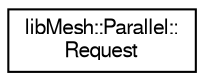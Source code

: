 digraph "Graphical Class Hierarchy"
{
  edge [fontname="FreeSans",fontsize="10",labelfontname="FreeSans",labelfontsize="10"];
  node [fontname="FreeSans",fontsize="10",shape=record];
  rankdir="LR";
  Node1 [label="libMesh::Parallel::\lRequest",height=0.2,width=0.4,color="black", fillcolor="white", style="filled",URL="$classlibMesh_1_1Parallel_1_1Request.html"];
}
